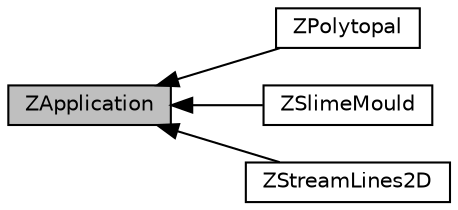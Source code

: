digraph "ZApplication"
{
  edge [fontname="Helvetica",fontsize="10",labelfontname="Helvetica",labelfontsize="10"];
  node [fontname="Helvetica",fontsize="10",shape=box];
  rankdir=LR;
  Node0 [label="ZApplication",height=0.2,width=0.4,color="black", fillcolor="grey75", style="filled", fontcolor="black",tooltip="Collection of general applications."];
  Node1 [label="ZPolytopal",height=0.2,width=0.4,color="black", fillcolor="white", style="filled",URL="$group__z_polytopal.html",tooltip="Collection of methods for polytopal mesh and 3D Graphic Statics."];
  Node2 [label="ZSlimeMould",height=0.2,width=0.4,color="black", fillcolor="white", style="filled",URL="$group__z_slime_mould.html",tooltip="The slime mould simulation related classes of the library."];
  Node3 [label="ZStreamLines2D",height=0.2,width=0.4,color="black", fillcolor="white", style="filled",URL="$group__z_stream_lines2_d.html",tooltip="Collection of methods for stream lines of a 2D Field."];
  Node0->Node1 [shape=plaintext, dir="back", style="solid"];
  Node0->Node2 [shape=plaintext, dir="back", style="solid"];
  Node0->Node3 [shape=plaintext, dir="back", style="solid"];
}
